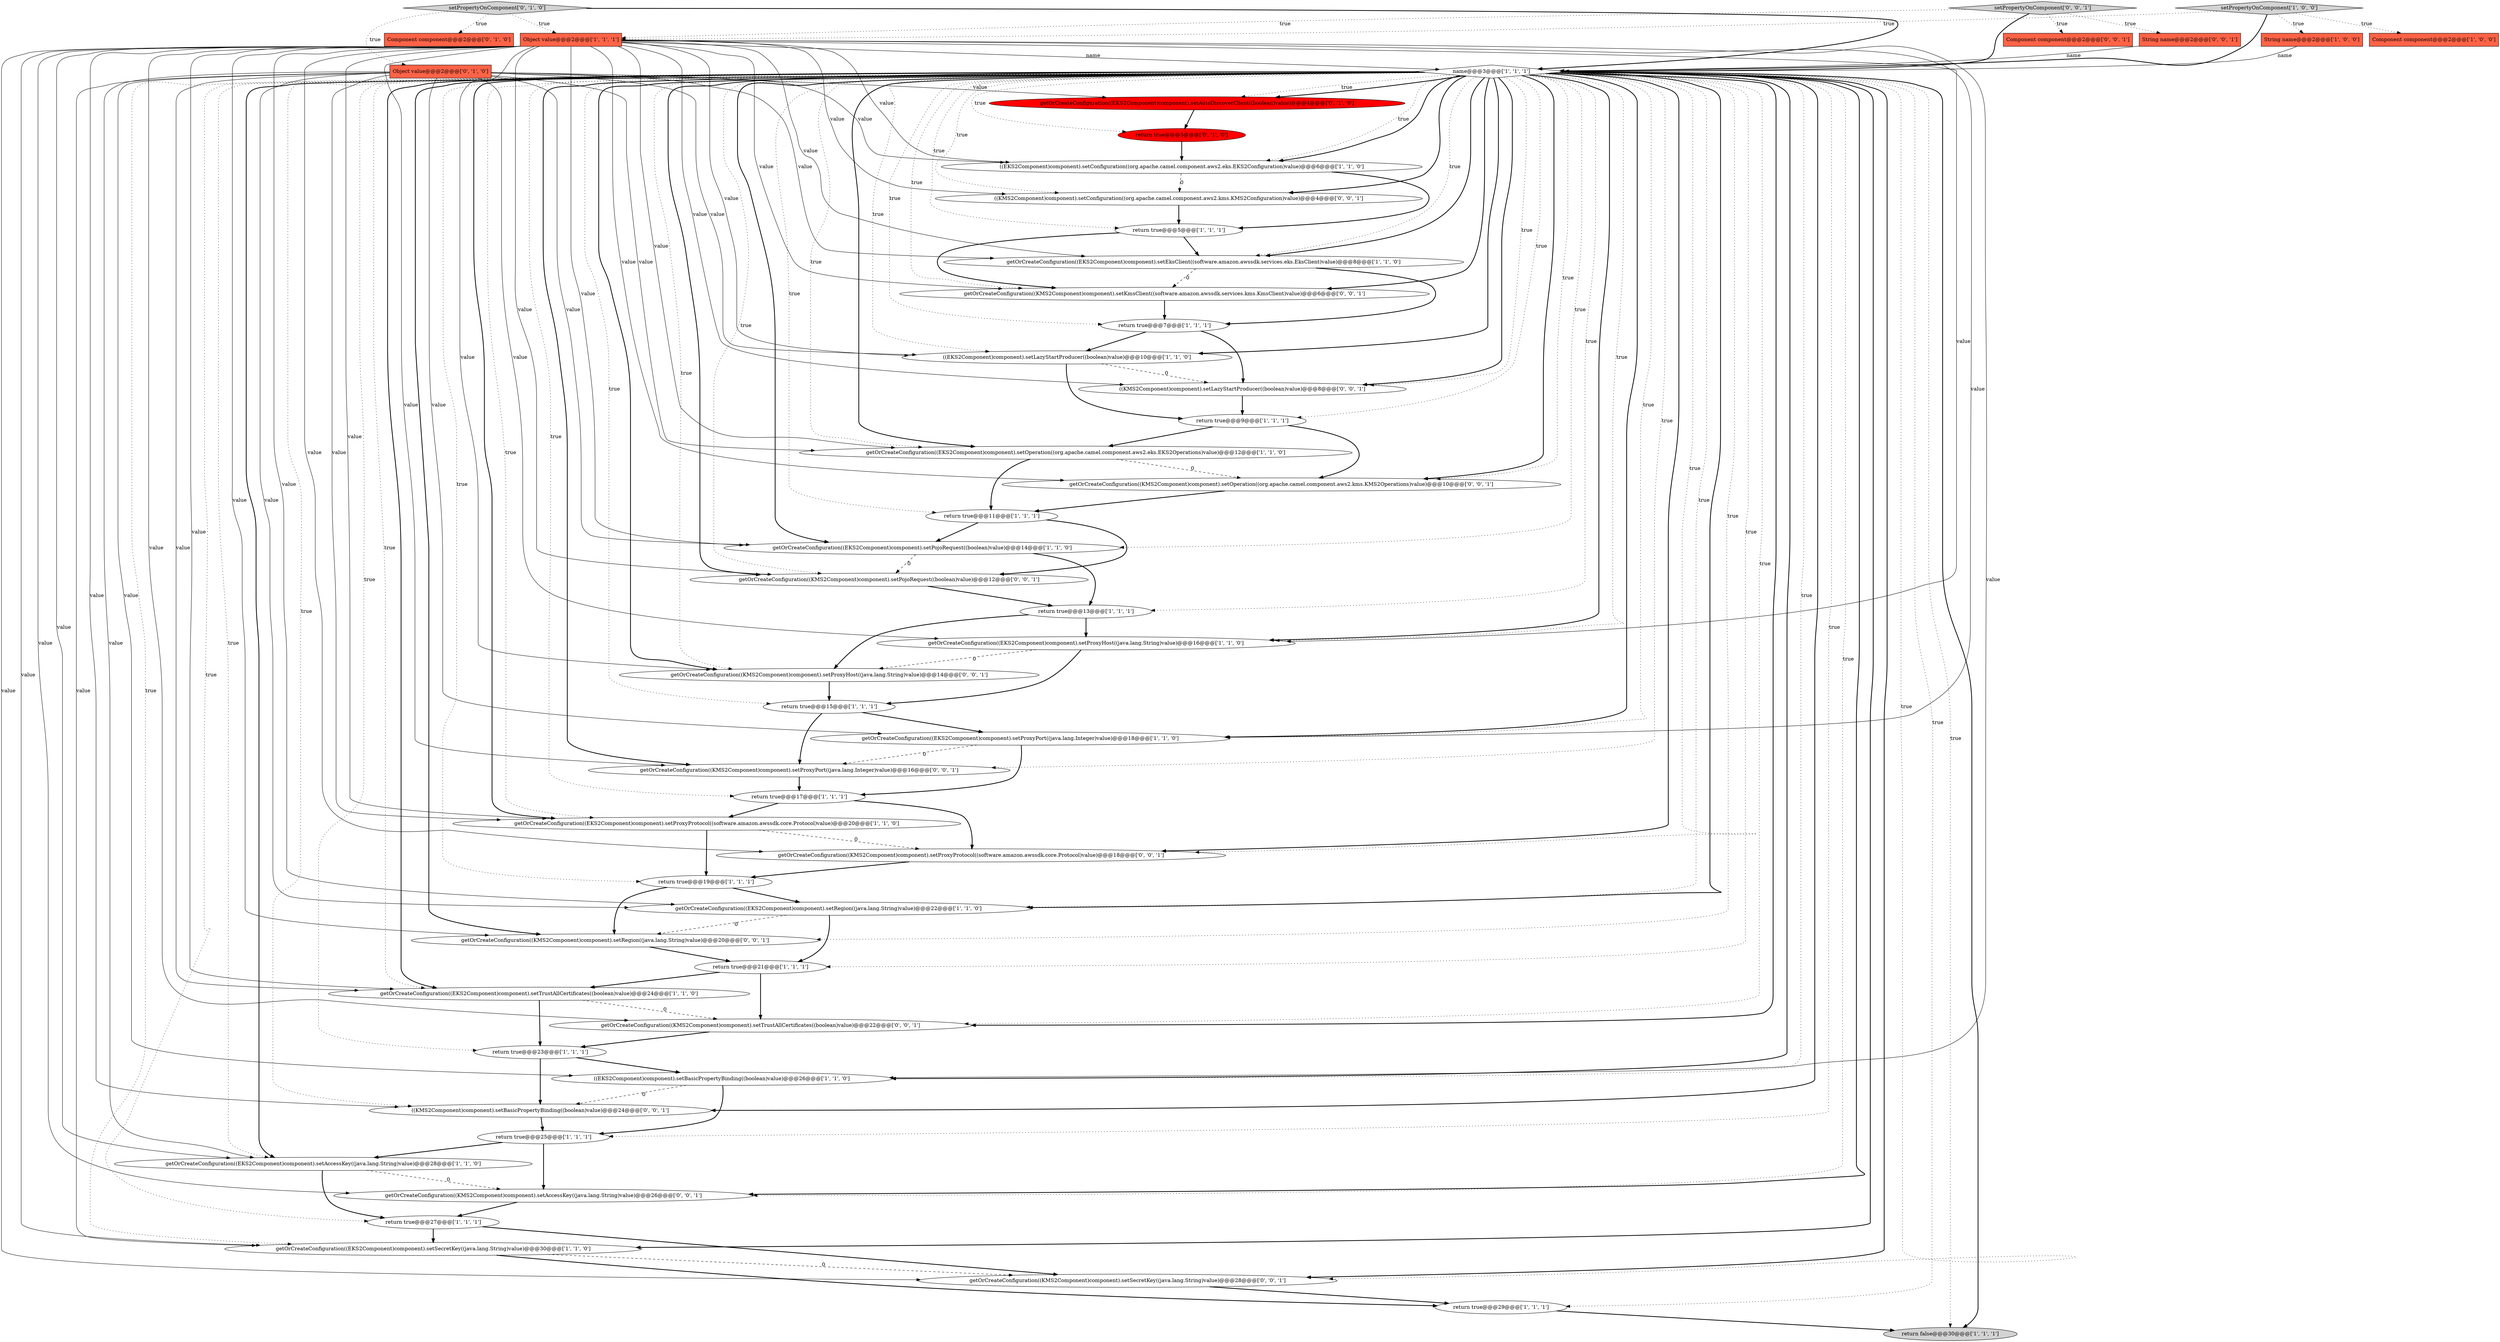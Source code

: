 digraph {
13 [style = filled, label = "getOrCreateConfiguration((EKS2Component)component).setRegion((java.lang.String)value)@@@22@@@['1', '1', '0']", fillcolor = white, shape = ellipse image = "AAA0AAABBB1BBB"];
36 [style = filled, label = "setPropertyOnComponent['0', '1', '0']", fillcolor = lightgray, shape = diamond image = "AAA0AAABBB2BBB"];
8 [style = filled, label = "((EKS2Component)component).setConfiguration((org.apache.camel.component.aws2.eks.EKS2Configuration)value)@@@6@@@['1', '1', '0']", fillcolor = white, shape = ellipse image = "AAA0AAABBB1BBB"];
24 [style = filled, label = "return true@@@29@@@['1', '1', '1']", fillcolor = white, shape = ellipse image = "AAA0AAABBB1BBB"];
29 [style = filled, label = "getOrCreateConfiguration((EKS2Component)component).setTrustAllCertificates((boolean)value)@@@24@@@['1', '1', '0']", fillcolor = white, shape = ellipse image = "AAA0AAABBB1BBB"];
21 [style = filled, label = "return true@@@19@@@['1', '1', '1']", fillcolor = white, shape = ellipse image = "AAA0AAABBB1BBB"];
51 [style = filled, label = "getOrCreateConfiguration((KMS2Component)component).setAccessKey((java.lang.String)value)@@@26@@@['0', '0', '1']", fillcolor = white, shape = ellipse image = "AAA0AAABBB3BBB"];
39 [style = filled, label = "((KMS2Component)component).setLazyStartProducer((boolean)value)@@@8@@@['0', '0', '1']", fillcolor = white, shape = ellipse image = "AAA0AAABBB3BBB"];
34 [style = filled, label = "getOrCreateConfiguration((EKS2Component)component).setAutoDiscoverClient((boolean)value)@@@4@@@['0', '1', '0']", fillcolor = red, shape = ellipse image = "AAA1AAABBB2BBB"];
52 [style = filled, label = "getOrCreateConfiguration((KMS2Component)component).setOperation((org.apache.camel.component.aws2.kms.KMS2Operations)value)@@@10@@@['0', '0', '1']", fillcolor = white, shape = ellipse image = "AAA0AAABBB3BBB"];
42 [style = filled, label = "getOrCreateConfiguration((KMS2Component)component).setProxyProtocol((software.amazon.awssdk.core.Protocol)value)@@@18@@@['0', '0', '1']", fillcolor = white, shape = ellipse image = "AAA0AAABBB3BBB"];
25 [style = filled, label = "getOrCreateConfiguration((EKS2Component)component).setOperation((org.apache.camel.component.aws2.eks.EKS2Operations)value)@@@12@@@['1', '1', '0']", fillcolor = white, shape = ellipse image = "AAA0AAABBB1BBB"];
47 [style = filled, label = "Component component@@@2@@@['0', '0', '1']", fillcolor = tomato, shape = box image = "AAA0AAABBB3BBB"];
44 [style = filled, label = "setPropertyOnComponent['0', '0', '1']", fillcolor = lightgray, shape = diamond image = "AAA0AAABBB3BBB"];
22 [style = filled, label = "((EKS2Component)component).setBasicPropertyBinding((boolean)value)@@@26@@@['1', '1', '0']", fillcolor = white, shape = ellipse image = "AAA0AAABBB1BBB"];
46 [style = filled, label = "((KMS2Component)component).setBasicPropertyBinding((boolean)value)@@@24@@@['0', '0', '1']", fillcolor = white, shape = ellipse image = "AAA0AAABBB3BBB"];
35 [style = filled, label = "Object value@@@2@@@['0', '1', '0']", fillcolor = tomato, shape = box image = "AAA0AAABBB2BBB"];
18 [style = filled, label = "Object value@@@2@@@['1', '1', '1']", fillcolor = tomato, shape = box image = "AAA0AAABBB1BBB"];
5 [style = filled, label = "getOrCreateConfiguration((EKS2Component)component).setProxyPort((java.lang.Integer)value)@@@18@@@['1', '1', '0']", fillcolor = white, shape = ellipse image = "AAA0AAABBB1BBB"];
17 [style = filled, label = "return true@@@9@@@['1', '1', '1']", fillcolor = white, shape = ellipse image = "AAA0AAABBB1BBB"];
37 [style = filled, label = "String name@@@2@@@['0', '0', '1']", fillcolor = tomato, shape = box image = "AAA0AAABBB3BBB"];
12 [style = filled, label = "return true@@@5@@@['1', '1', '1']", fillcolor = white, shape = ellipse image = "AAA0AAABBB1BBB"];
7 [style = filled, label = "return true@@@11@@@['1', '1', '1']", fillcolor = white, shape = ellipse image = "AAA0AAABBB1BBB"];
40 [style = filled, label = "getOrCreateConfiguration((KMS2Component)component).setProxyHost((java.lang.String)value)@@@14@@@['0', '0', '1']", fillcolor = white, shape = ellipse image = "AAA0AAABBB3BBB"];
50 [style = filled, label = "getOrCreateConfiguration((KMS2Component)component).setSecretKey((java.lang.String)value)@@@28@@@['0', '0', '1']", fillcolor = white, shape = ellipse image = "AAA0AAABBB3BBB"];
14 [style = filled, label = "getOrCreateConfiguration((EKS2Component)component).setAccessKey((java.lang.String)value)@@@28@@@['1', '1', '0']", fillcolor = white, shape = ellipse image = "AAA0AAABBB1BBB"];
26 [style = filled, label = "getOrCreateConfiguration((EKS2Component)component).setProxyProtocol((software.amazon.awssdk.core.Protocol)value)@@@20@@@['1', '1', '0']", fillcolor = white, shape = ellipse image = "AAA0AAABBB1BBB"];
45 [style = filled, label = "getOrCreateConfiguration((KMS2Component)component).setProxyPort((java.lang.Integer)value)@@@16@@@['0', '0', '1']", fillcolor = white, shape = ellipse image = "AAA0AAABBB3BBB"];
49 [style = filled, label = "getOrCreateConfiguration((KMS2Component)component).setTrustAllCertificates((boolean)value)@@@22@@@['0', '0', '1']", fillcolor = white, shape = ellipse image = "AAA0AAABBB3BBB"];
10 [style = filled, label = "setPropertyOnComponent['1', '0', '0']", fillcolor = lightgray, shape = diamond image = "AAA0AAABBB1BBB"];
9 [style = filled, label = "return true@@@27@@@['1', '1', '1']", fillcolor = white, shape = ellipse image = "AAA0AAABBB1BBB"];
2 [style = filled, label = "return true@@@15@@@['1', '1', '1']", fillcolor = white, shape = ellipse image = "AAA0AAABBB1BBB"];
31 [style = filled, label = "return true@@@25@@@['1', '1', '1']", fillcolor = white, shape = ellipse image = "AAA0AAABBB1BBB"];
20 [style = filled, label = "getOrCreateConfiguration((EKS2Component)component).setProxyHost((java.lang.String)value)@@@16@@@['1', '1', '0']", fillcolor = white, shape = ellipse image = "AAA0AAABBB1BBB"];
48 [style = filled, label = "getOrCreateConfiguration((KMS2Component)component).setRegion((java.lang.String)value)@@@20@@@['0', '0', '1']", fillcolor = white, shape = ellipse image = "AAA0AAABBB3BBB"];
0 [style = filled, label = "Component component@@@2@@@['1', '0', '0']", fillcolor = tomato, shape = box image = "AAA0AAABBB1BBB"];
23 [style = filled, label = "getOrCreateConfiguration((EKS2Component)component).setSecretKey((java.lang.String)value)@@@30@@@['1', '1', '0']", fillcolor = white, shape = ellipse image = "AAA0AAABBB1BBB"];
3 [style = filled, label = "return true@@@7@@@['1', '1', '1']", fillcolor = white, shape = ellipse image = "AAA0AAABBB1BBB"];
28 [style = filled, label = "name@@@3@@@['1', '1', '1']", fillcolor = white, shape = diamond image = "AAA0AAABBB1BBB"];
4 [style = filled, label = "return true@@@21@@@['1', '1', '1']", fillcolor = white, shape = ellipse image = "AAA0AAABBB1BBB"];
1 [style = filled, label = "return true@@@13@@@['1', '1', '1']", fillcolor = white, shape = ellipse image = "AAA0AAABBB1BBB"];
16 [style = filled, label = "return true@@@17@@@['1', '1', '1']", fillcolor = white, shape = ellipse image = "AAA0AAABBB1BBB"];
32 [style = filled, label = "return true@@@5@@@['0', '1', '0']", fillcolor = red, shape = ellipse image = "AAA1AAABBB2BBB"];
11 [style = filled, label = "return false@@@30@@@['1', '1', '1']", fillcolor = lightgray, shape = ellipse image = "AAA0AAABBB1BBB"];
27 [style = filled, label = "getOrCreateConfiguration((EKS2Component)component).setEksClient((software.amazon.awssdk.services.eks.EksClient)value)@@@8@@@['1', '1', '0']", fillcolor = white, shape = ellipse image = "AAA0AAABBB1BBB"];
30 [style = filled, label = "return true@@@23@@@['1', '1', '1']", fillcolor = white, shape = ellipse image = "AAA0AAABBB1BBB"];
33 [style = filled, label = "Component component@@@2@@@['0', '1', '0']", fillcolor = tomato, shape = box image = "AAA0AAABBB2BBB"];
38 [style = filled, label = "getOrCreateConfiguration((KMS2Component)component).setPojoRequest((boolean)value)@@@12@@@['0', '0', '1']", fillcolor = white, shape = ellipse image = "AAA0AAABBB3BBB"];
6 [style = filled, label = "((EKS2Component)component).setLazyStartProducer((boolean)value)@@@10@@@['1', '1', '0']", fillcolor = white, shape = ellipse image = "AAA0AAABBB1BBB"];
41 [style = filled, label = "getOrCreateConfiguration((KMS2Component)component).setKmsClient((software.amazon.awssdk.services.kms.KmsClient)value)@@@6@@@['0', '0', '1']", fillcolor = white, shape = ellipse image = "AAA0AAABBB3BBB"];
15 [style = filled, label = "String name@@@2@@@['1', '0', '0']", fillcolor = tomato, shape = box image = "AAA0AAABBB1BBB"];
43 [style = filled, label = "((KMS2Component)component).setConfiguration((org.apache.camel.component.aws2.kms.KMS2Configuration)value)@@@4@@@['0', '0', '1']", fillcolor = white, shape = ellipse image = "AAA0AAABBB3BBB"];
19 [style = filled, label = "getOrCreateConfiguration((EKS2Component)component).setPojoRequest((boolean)value)@@@14@@@['1', '1', '0']", fillcolor = white, shape = ellipse image = "AAA0AAABBB1BBB"];
28->11 [style = dotted, label="true"];
9->50 [style = bold, label=""];
40->2 [style = bold, label=""];
17->25 [style = bold, label=""];
35->19 [style = solid, label="value"];
28->6 [style = bold, label=""];
18->23 [style = solid, label="value"];
28->20 [style = bold, label=""];
28->21 [style = dotted, label="true"];
29->30 [style = bold, label=""];
20->40 [style = dashed, label="0"];
28->25 [style = dotted, label="true"];
48->4 [style = bold, label=""];
28->38 [style = bold, label=""];
28->50 [style = bold, label=""];
28->14 [style = dotted, label="true"];
28->16 [style = dotted, label="true"];
36->28 [style = bold, label=""];
1->20 [style = bold, label=""];
21->48 [style = bold, label=""];
46->31 [style = bold, label=""];
28->19 [style = dotted, label="true"];
18->49 [style = solid, label="value"];
28->50 [style = dotted, label="true"];
18->40 [style = solid, label="value"];
28->14 [style = bold, label=""];
28->6 [style = dotted, label="true"];
28->30 [style = dotted, label="true"];
18->26 [style = solid, label="value"];
19->1 [style = bold, label=""];
19->38 [style = dashed, label="0"];
28->43 [style = bold, label=""];
28->52 [style = bold, label=""];
35->27 [style = solid, label="value"];
24->11 [style = bold, label=""];
30->46 [style = bold, label=""];
18->46 [style = solid, label="value"];
18->39 [style = solid, label="value"];
28->7 [style = dotted, label="true"];
44->47 [style = dotted, label="true"];
28->25 [style = bold, label=""];
3->39 [style = bold, label=""];
18->5 [style = solid, label="value"];
35->22 [style = solid, label="value"];
14->9 [style = bold, label=""];
34->32 [style = bold, label=""];
16->42 [style = bold, label=""];
28->27 [style = dotted, label="true"];
28->42 [style = bold, label=""];
42->21 [style = bold, label=""];
23->50 [style = dashed, label="0"];
28->13 [style = dotted, label="true"];
18->48 [style = solid, label="value"];
21->13 [style = bold, label=""];
28->45 [style = bold, label=""];
10->18 [style = dotted, label="true"];
31->14 [style = bold, label=""];
25->52 [style = dashed, label="0"];
18->52 [style = solid, label="value"];
28->5 [style = bold, label=""];
28->8 [style = dotted, label="true"];
18->14 [style = solid, label="value"];
16->26 [style = bold, label=""];
28->2 [style = dotted, label="true"];
44->37 [style = dotted, label="true"];
28->52 [style = dotted, label="true"];
28->17 [style = dotted, label="true"];
18->8 [style = solid, label="value"];
25->7 [style = bold, label=""];
8->43 [style = dashed, label="0"];
35->5 [style = solid, label="value"];
12->41 [style = bold, label=""];
28->29 [style = dotted, label="true"];
28->24 [style = dotted, label="true"];
28->46 [style = dotted, label="true"];
31->51 [style = bold, label=""];
35->6 [style = solid, label="value"];
43->12 [style = bold, label=""];
35->20 [style = solid, label="value"];
5->45 [style = dashed, label="0"];
18->6 [style = solid, label="value"];
28->9 [style = dotted, label="true"];
44->18 [style = dotted, label="true"];
28->19 [style = bold, label=""];
28->23 [style = dotted, label="true"];
10->0 [style = dotted, label="true"];
52->7 [style = bold, label=""];
28->38 [style = dotted, label="true"];
28->34 [style = dotted, label="true"];
28->41 [style = dotted, label="true"];
28->51 [style = dotted, label="true"];
6->17 [style = bold, label=""];
28->29 [style = bold, label=""];
17->52 [style = bold, label=""];
18->28 [style = solid, label="name"];
15->28 [style = solid, label="name"];
27->41 [style = dashed, label="0"];
35->8 [style = solid, label="value"];
28->20 [style = dotted, label="true"];
28->3 [style = dotted, label="true"];
28->39 [style = bold, label=""];
18->19 [style = solid, label="value"];
51->9 [style = bold, label=""];
28->49 [style = bold, label=""];
35->34 [style = solid, label="value"];
18->25 [style = solid, label="value"];
37->28 [style = solid, label="name"];
18->29 [style = solid, label="value"];
28->26 [style = bold, label=""];
3->6 [style = bold, label=""];
18->41 [style = solid, label="value"];
4->29 [style = bold, label=""];
45->16 [style = bold, label=""];
18->20 [style = solid, label="value"];
13->48 [style = dashed, label="0"];
28->1 [style = dotted, label="true"];
28->45 [style = dotted, label="true"];
28->41 [style = bold, label=""];
38->1 [style = bold, label=""];
26->21 [style = bold, label=""];
5->16 [style = bold, label=""];
18->38 [style = solid, label="value"];
32->8 [style = bold, label=""];
28->32 [style = dotted, label="true"];
49->30 [style = bold, label=""];
18->42 [style = solid, label="value"];
35->13 [style = solid, label="value"];
28->23 [style = bold, label=""];
39->17 [style = bold, label=""];
28->8 [style = bold, label=""];
28->42 [style = dotted, label="true"];
28->22 [style = dotted, label="true"];
28->43 [style = dotted, label="true"];
18->51 [style = solid, label="value"];
2->45 [style = bold, label=""];
28->4 [style = dotted, label="true"];
18->27 [style = solid, label="value"];
36->18 [style = dotted, label="true"];
7->19 [style = bold, label=""];
12->27 [style = bold, label=""];
8->12 [style = bold, label=""];
28->22 [style = bold, label=""];
28->12 [style = dotted, label="true"];
50->24 [style = bold, label=""];
2->5 [style = bold, label=""];
36->33 [style = dotted, label="true"];
28->31 [style = dotted, label="true"];
30->22 [style = bold, label=""];
10->28 [style = bold, label=""];
28->40 [style = bold, label=""];
35->25 [style = solid, label="value"];
28->34 [style = bold, label=""];
1->40 [style = bold, label=""];
28->11 [style = bold, label=""];
41->3 [style = bold, label=""];
27->3 [style = bold, label=""];
22->31 [style = bold, label=""];
22->46 [style = dashed, label="0"];
14->51 [style = dashed, label="0"];
18->45 [style = solid, label="value"];
35->29 [style = solid, label="value"];
18->50 [style = solid, label="value"];
28->13 [style = bold, label=""];
28->48 [style = dotted, label="true"];
28->51 [style = bold, label=""];
28->49 [style = dotted, label="true"];
35->14 [style = solid, label="value"];
35->26 [style = solid, label="value"];
20->2 [style = bold, label=""];
35->23 [style = solid, label="value"];
10->15 [style = dotted, label="true"];
9->23 [style = bold, label=""];
28->5 [style = dotted, label="true"];
7->38 [style = bold, label=""];
23->24 [style = bold, label=""];
28->46 [style = bold, label=""];
4->49 [style = bold, label=""];
18->22 [style = solid, label="value"];
44->28 [style = bold, label=""];
28->26 [style = dotted, label="true"];
28->48 [style = bold, label=""];
29->49 [style = dashed, label="0"];
26->42 [style = dashed, label="0"];
18->43 [style = solid, label="value"];
36->35 [style = dotted, label="true"];
28->27 [style = bold, label=""];
18->13 [style = solid, label="value"];
28->39 [style = dotted, label="true"];
28->40 [style = dotted, label="true"];
6->39 [style = dashed, label="0"];
13->4 [style = bold, label=""];
}
